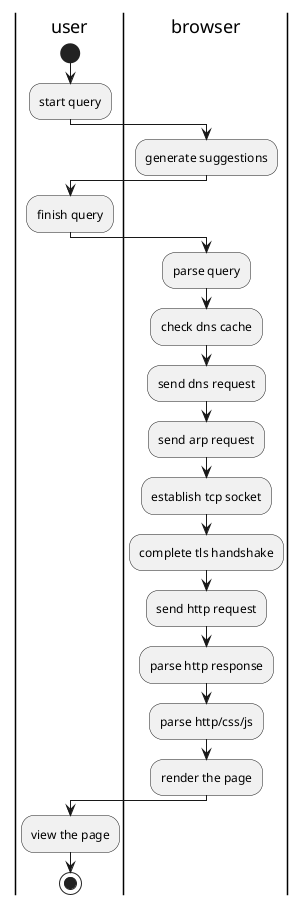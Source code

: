 @startuml
|user|
start
:start query;
|browser|
:generate suggestions;
|user|
:finish query;
|browser|
:parse query;
:check dns cache;
:send dns request;
:send arp request;
:establish tcp socket;
:complete tls handshake;
:send http request;
:parse http response;
:parse http/css/js;
:render the page;
|user|
:view the page;
stop
@enduml
